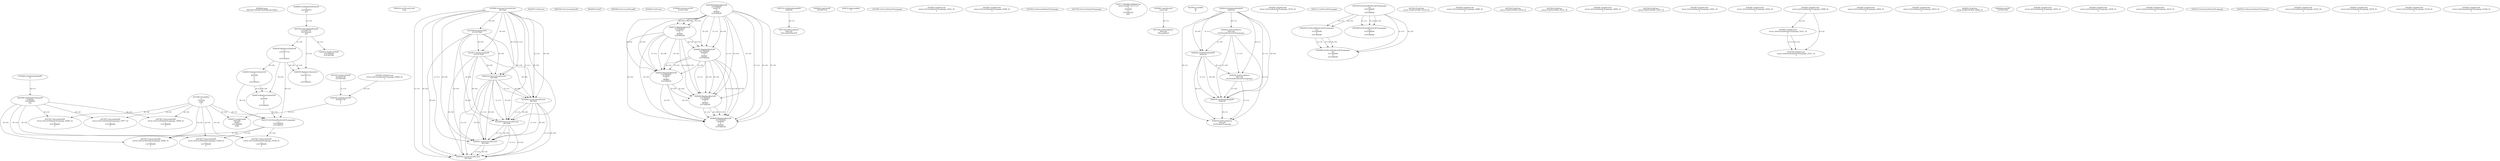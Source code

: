 // Global SCDG with merge call
digraph {
	0 [label="6850628.main
000352b73d5c8b7d5eb0dfecd2c3042a"]
	1 [label="4254480.GetModuleHandleW
0"]
	2 [label="6844434.SetThreadLocale
1024"]
	3 [label="4243965.InitializeCriticalSection
6917004"]
	4 [label="4243979.GetVersion
"]
	5 [label="4250188.GetSystemInfo
2147417660"]
	3 -> 5 [label="(0-->0)"]
	6 [label="6844540.GetCommandLineW
"]
	7 [label="4214413.GetStartupInfoW
2147417624"]
	3 -> 7 [label="(0-->0)"]
	5 -> 7 [label="(0-->0)"]
	8 [label="6844560.GetACP
"]
	9 [label="6844580.GetCurrentThreadId
"]
	10 [label="4250204.GetVersion
"]
	11 [label="4276690.GetVersionExW
2147417420"]
	12 [label="4243306.GetModuleFileNameW
4194304
2147408904
522"]
	1 -> 12 [label="(0-->1)"]
	13 [label="4248064.GetModuleFileNameW
0
2147408370
261"]
	14 [label="4215383.VirtualAlloc
0
1310704
4096
4"]
	15 [label="4246338.RegOpenKeyExW
2147483649
4246772
0
983065
2147408236"]
	16 [label="4245741.GetModuleHandleW
4246160"]
	17 [label="4245758.GetProcAddress
9441320
GetLongPathNameW"]
	16 -> 17 [label="(0-->1)"]
	18 [label="4245785.GetLongPathNameW
2147407710
2147406542
261"]
	13 -> 18 [label="(3-->3)"]
	19 [label="4245683.CharNextW
2147407716"]
	20 [label="4246556.RegQueryValueExW
0
2147407710
0
0
0
2147408232"]
	18 -> 20 [label="(1-->2)"]
	21 [label="4246599.RegQueryValueExW
0
2147407710
0
0
0
2147408232"]
	18 -> 21 [label="(1-->2)"]
	20 -> 21 [label="(2-->2)"]
	20 -> 21 [label="(6-->6)"]
	22 [label="4246722.RegCloseKey
0"]
	23 [label="4247883.GetUserDefaultUILanguage
"]
	24 [label="4245418.EnterCriticalSection
6917004"]
	3 -> 24 [label="(1-->1)"]
	3 -> 24 [label="(0-->0)"]
	5 -> 24 [label="(0-->0)"]
	7 -> 24 [label="(0-->0)"]
	25 [label="4245469.LeaveCriticalSection
6917004"]
	3 -> 25 [label="(1-->1)"]
	24 -> 25 [label="(1-->1)"]
	3 -> 25 [label="(0-->0)"]
	5 -> 25 [label="(0-->0)"]
	7 -> 25 [label="(0-->0)"]
	24 -> 25 [label="(0-->0)"]
	26 [label="4245487.IsValidLocale
retval_GetUserDefaultUILanguage_33241_32
2"]
	27 [label="4245487.IsValidLocale
retval_GetUserDefaultUILanguage_33560_32
2"]
	28 [label="4245580.EnterCriticalSection
6917004"]
	3 -> 28 [label="(1-->1)"]
	24 -> 28 [label="(1-->1)"]
	25 -> 28 [label="(1-->1)"]
	3 -> 28 [label="(0-->0)"]
	5 -> 28 [label="(0-->0)"]
	7 -> 28 [label="(0-->0)"]
	24 -> 28 [label="(0-->0)"]
	25 -> 28 [label="(0-->0)"]
	29 [label="4245621.LeaveCriticalSection
6917004"]
	3 -> 29 [label="(1-->1)"]
	24 -> 29 [label="(1-->1)"]
	25 -> 29 [label="(1-->1)"]
	28 -> 29 [label="(1-->1)"]
	3 -> 29 [label="(0-->0)"]
	5 -> 29 [label="(0-->0)"]
	7 -> 29 [label="(0-->0)"]
	24 -> 29 [label="(0-->0)"]
	25 -> 29 [label="(0-->0)"]
	28 -> 29 [label="(0-->0)"]
	30 [label="4247923.GetSystemDefaultUILanguage
"]
	31 [label="4245454.LeaveCriticalSection
6917004"]
	3 -> 31 [label="(1-->1)"]
	24 -> 31 [label="(1-->1)"]
	25 -> 31 [label="(1-->1)"]
	28 -> 31 [label="(1-->1)"]
	29 -> 31 [label="(1-->1)"]
	3 -> 31 [label="(0-->0)"]
	5 -> 31 [label="(0-->0)"]
	7 -> 31 [label="(0-->0)"]
	24 -> 31 [label="(0-->0)"]
	25 -> 31 [label="(0-->0)"]
	28 -> 31 [label="(0-->0)"]
	29 -> 31 [label="(0-->0)"]
	32 [label="4247558.GetUserDefaultUILanguage
"]
	33 [label="4247567.GetLocaleInfoW
retval_GetUserDefaultUILanguage_33977_32
3
2147408268
4"]
	12 -> 33 [label="(0-->2)"]
	14 -> 33 [label="(4-->4)"]
	34 [label="4247247.FindFirstFileW
3224341740
2147407640"]
	35 [label="4250171.MultiByteToWideChar
retval_GetACP_32773_32
0
4243668
11
2147403704
2047"]
	36 [label="4254893.LoadLibraryA
user32.dll"]
	37 [label="4255003.LocalAlloc
64
8"]
	38 [label="4255148.GetProcAddress
9441344
MessageBoxA"]
	36 -> 38 [label="(0-->1)"]
	39 [label="4244018.GetModuleHandleW
4244120"]
	40 [label="4244024.GetProcAddress
9441320
GetThreadPreferredUILanguages"]
	39 -> 40 [label="(0-->1)"]
	41 [label="4244044.GetModuleHandleW
4244120"]
	39 -> 41 [label="(1-->1)"]
	39 -> 41 [label="(0-->0)"]
	40 -> 41 [label="(1-->0)"]
	42 [label="4244050.GetProcAddress
9441320
SetThreadPreferredUILanguages"]
	39 -> 42 [label="(0-->1)"]
	40 -> 42 [label="(1-->1)"]
	41 -> 42 [label="(0-->1)"]
	43 [label="4244070.GetModuleHandleW
4244120"]
	39 -> 43 [label="(1-->1)"]
	41 -> 43 [label="(1-->1)"]
	39 -> 43 [label="(0-->0)"]
	40 -> 43 [label="(1-->0)"]
	41 -> 43 [label="(0-->0)"]
	42 -> 43 [label="(1-->0)"]
	44 [label="4244076.GetProcAddress
9441320
GetThreadUILanguage"]
	39 -> 44 [label="(0-->1)"]
	40 -> 44 [label="(1-->1)"]
	41 -> 44 [label="(0-->1)"]
	42 -> 44 [label="(1-->1)"]
	43 -> 44 [label="(0-->1)"]
	45 [label="4246635.RegQueryValueExW
0
4247000
0
0
0
2147408232"]
	20 -> 45 [label="(6-->6)"]
	46 [label="4246676.RegQueryValueExW
0
4247000
0
0
0
2147408232"]
	45 -> 46 [label="(2-->2)"]
	20 -> 46 [label="(6-->6)"]
	45 -> 46 [label="(6-->6)"]
	47 [label="4245487.IsValidLocale
retval_GetUserDefaultUILanguage_33703_32
2"]
	48 [label="4245121.GetThreadUILanguage
"]
	49 [label="4245059.GetThreadPreferredUILanguages
56
2147408200
0
2147408244"]
	50 [label="4245215.SetThreadPreferredUILanguages
4
2147408220
2147408232"]
	14 -> 50 [label="(4-->1)"]
	20 -> 50 [label="(6-->3)"]
	45 -> 50 [label="(6-->3)"]
	46 -> 50 [label="(6-->3)"]
	51 [label="4245059.GetThreadPreferredUILanguages
56
2147408200
0
2147408240"]
	49 -> 51 [label="(1-->1)"]
	49 -> 51 [label="(2-->2)"]
	52 [label="4247567.GetLocaleInfoW
retval_GetUserDefaultUILanguage_34082_32
3
2147408268
4"]
	12 -> 52 [label="(0-->2)"]
	14 -> 52 [label="(4-->4)"]
	50 -> 52 [label="(1-->4)"]
	53 [label="4245487.IsValidLocale
retval_GetUserDefaultUILanguage_32860_32
2"]
	54 [label="4245088.GetThreadPreferredUILanguages
56
2147408200
0
2147408244"]
	49 -> 54 [label="(1-->1)"]
	49 -> 54 [label="(2-->2)"]
	49 -> 54 [label="(4-->4)"]
	55 [label="4247567.GetLocaleInfoW
retval_GetUserDefaultUILanguage_33008_32
3
2147408268
4"]
	12 -> 55 [label="(0-->2)"]
	14 -> 55 [label="(4-->4)"]
	50 -> 55 [label="(1-->4)"]
	56 [label="4247263.FindClose
retval_FindFirstFileW_33218_32"]
	57 [label="4248145.LoadLibraryExW
3224341740
0
2"]
	34 -> 57 [label="(1-->1)"]
	53 -> 57 [label="(2-->3)"]
	58 [label="4250073.LoadStringW
9441340
65485
2147409468
4096"]
	57 -> 58 [label="(0-->1)"]
	14 -> 58 [label="(3-->4)"]
	59 [label="4246372.RegOpenKeyExW
2147483650
4246772
0
983065
2147408236"]
	15 -> 59 [label="(2-->2)"]
	15 -> 59 [label="(4-->4)"]
	15 -> 59 [label="(5-->5)"]
	60 [label="4246402.RegOpenKeyExW
2147483649
4246832
0
983065
2147408236"]
	15 -> 60 [label="(1-->1)"]
	15 -> 60 [label="(4-->4)"]
	59 -> 60 [label="(4-->4)"]
	15 -> 60 [label="(5-->5)"]
	59 -> 60 [label="(5-->5)"]
	61 [label="4246432.RegOpenKeyExW
2147483650
4246832
0
983065
2147408236"]
	59 -> 61 [label="(1-->1)"]
	60 -> 61 [label="(2-->2)"]
	15 -> 61 [label="(4-->4)"]
	59 -> 61 [label="(4-->4)"]
	60 -> 61 [label="(4-->4)"]
	15 -> 61 [label="(5-->5)"]
	59 -> 61 [label="(5-->5)"]
	60 -> 61 [label="(5-->5)"]
	62 [label="4246462.RegOpenKeyExW
2147483649
4246884
0
983065
2147408236"]
	15 -> 62 [label="(1-->1)"]
	60 -> 62 [label="(1-->1)"]
	15 -> 62 [label="(4-->4)"]
	59 -> 62 [label="(4-->4)"]
	60 -> 62 [label="(4-->4)"]
	61 -> 62 [label="(4-->4)"]
	15 -> 62 [label="(5-->5)"]
	59 -> 62 [label="(5-->5)"]
	60 -> 62 [label="(5-->5)"]
	61 -> 62 [label="(5-->5)"]
	63 [label="4246492.RegOpenKeyExW
2147483649
4246936
0
983065
2147408236"]
	15 -> 63 [label="(1-->1)"]
	60 -> 63 [label="(1-->1)"]
	62 -> 63 [label="(1-->1)"]
	15 -> 63 [label="(4-->4)"]
	59 -> 63 [label="(4-->4)"]
	60 -> 63 [label="(4-->4)"]
	61 -> 63 [label="(4-->4)"]
	62 -> 63 [label="(4-->4)"]
	15 -> 63 [label="(5-->5)"]
	59 -> 63 [label="(5-->5)"]
	60 -> 63 [label="(5-->5)"]
	61 -> 63 [label="(5-->5)"]
	62 -> 63 [label="(5-->5)"]
	64 [label="4245487.IsValidLocale
retval_GetUserDefaultUILanguage_32880_32
2"]
	65 [label="4247567.GetLocaleInfoW
retval_GetUserDefaultUILanguage_33006_32
3
2147408268
4"]
	12 -> 65 [label="(0-->2)"]
	14 -> 65 [label="(4-->4)"]
	66 [label="4247263.FindClose
retval_FindFirstFileW_33016_32"]
	67 [label="4245088.GetThreadPreferredUILanguages
56
2147408200
0
2147408240"]
	49 -> 67 [label="(1-->1)"]
	51 -> 67 [label="(1-->1)"]
	49 -> 67 [label="(2-->2)"]
	51 -> 67 [label="(2-->2)"]
	51 -> 67 [label="(4-->4)"]
	68 [label="4247567.GetLocaleInfoW
retval_GetUserDefaultUILanguage_33328_32
3
2147408268
4"]
	12 -> 68 [label="(0-->2)"]
	14 -> 68 [label="(4-->4)"]
	50 -> 68 [label="(1-->4)"]
	69 [label="4247263.FindClose
retval_FindFirstFileW_33331_32"]
	70 [label="4245487.IsValidLocale
retval_GetUserDefaultUILanguage_32893_32
2"]
	71 [label="4247567.GetLocaleInfoW
retval_GetUserDefaultUILanguage_33092_32
3
2147408268
4"]
	12 -> 71 [label="(0-->2)"]
	14 -> 71 [label="(4-->4)"]
	72 [label="4247263.FindClose
retval_FindFirstFileW_33237_32"]
	73 [label="4245487.IsValidLocale
retval_GetUserDefaultUILanguage_32921_32
2"]
	74 [label="4245487.IsValidLocale
retval_GetUserDefaultUILanguage_32922_32
2"]
	75 [label="4245487.IsValidLocale
retval_GetUserDefaultUILanguage_32909_32
2"]
	76 [label="4245487.IsValidLocale
retval_GetSystemDefaultUILanguage_33211_32
2"]
	75 -> 76 [label="(2-->2)"]
	77 [label="4245487.IsValidLocale
retval_GetUserDefaultUILanguage_33045_32
2"]
	78 [label="4245487.IsValidLocale
retval_GetUserDefaultUILanguage_33019_32
2"]
	79 [label="4246014.FindFirstFileW
2147406542
2147407064"]
	18 -> 79 [label="(2-->1)"]
	80 [label="4246032.FindClose
retval_FindFirstFileW_32890_32"]
	81 [label="4246044.lstrlenW
2147407108"]
	82 [label="4245487.IsValidLocale
retval_GetUserDefaultUILanguage_33055_32
2"]
	83 [label="4245487.IsValidLocale
retval_GetUserDefaultUILanguage_33030_32
2"]
	84 [label="4245487.IsValidLocale
retval_GetSystemDefaultUILanguage_33515_32
2"]
	85 [label="4244766.IsValidLocale
retval_GetSystemDefaultUILanguage_33211_32
2"]
	76 -> 85 [label="(1-->1)"]
	75 -> 85 [label="(2-->2)"]
	76 -> 85 [label="(2-->2)"]
	86 [label="4245525.GetSystemDefaultUILanguage
"]
	87 [label="4245552.GetSystemDefaultUILanguage
"]
	88 [label="4245487.IsValidLocale
retval_GetUserDefaultUILanguage_33223_32
2"]
	89 [label="4245487.IsValidLocale
retval_GetUserDefaultUILanguage_33078_32
2"]
	90 [label="4245487.IsValidLocale
retval_GetUserDefaultUILanguage_33136_32
2"]
	91 [label="4245487.IsValidLocale
retval_GetSystemDefaultUILanguage_33356_32
2"]
}

